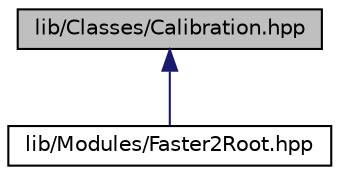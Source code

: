 digraph "lib/Classes/Calibration.hpp"
{
 // LATEX_PDF_SIZE
  edge [fontname="Helvetica",fontsize="10",labelfontname="Helvetica",labelfontsize="10"];
  node [fontname="Helvetica",fontsize="10",shape=record];
  Node1 [label="lib/Classes/Calibration.hpp",height=0.2,width=0.4,color="black", fillcolor="grey75", style="filled", fontcolor="black",tooltip=" "];
  Node1 -> Node2 [dir="back",color="midnightblue",fontsize="10",style="solid",fontname="Helvetica"];
  Node2 [label="lib/Modules/Faster2Root.hpp",height=0.2,width=0.4,color="black", fillcolor="white", style="filled",URL="$_faster2_root_8hpp.html",tooltip=" "];
}

